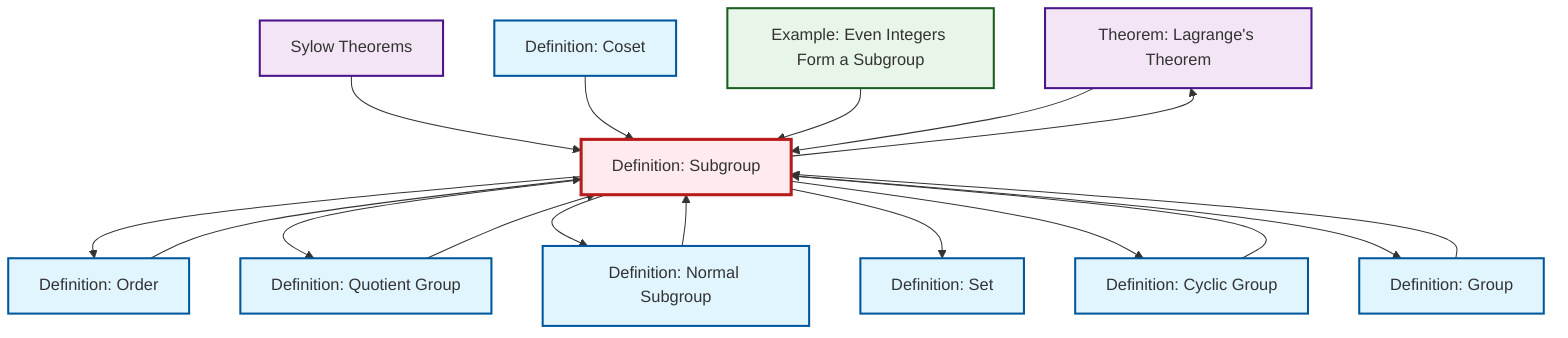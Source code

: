 graph TD
    classDef definition fill:#e1f5fe,stroke:#01579b,stroke-width:2px
    classDef theorem fill:#f3e5f5,stroke:#4a148c,stroke-width:2px
    classDef axiom fill:#fff3e0,stroke:#e65100,stroke-width:2px
    classDef example fill:#e8f5e9,stroke:#1b5e20,stroke-width:2px
    classDef current fill:#ffebee,stroke:#b71c1c,stroke-width:3px
    thm-lagrange["Theorem: Lagrange's Theorem"]:::theorem
    def-order["Definition: Order"]:::definition
    def-cyclic-group["Definition: Cyclic Group"]:::definition
    ex-even-integers-subgroup["Example: Even Integers Form a Subgroup"]:::example
    thm-sylow["Sylow Theorems"]:::theorem
    def-set["Definition: Set"]:::definition
    def-coset["Definition: Coset"]:::definition
    def-normal-subgroup["Definition: Normal Subgroup"]:::definition
    def-quotient-group["Definition: Quotient Group"]:::definition
    def-subgroup["Definition: Subgroup"]:::definition
    def-group["Definition: Group"]:::definition
    thm-sylow --> def-subgroup
    def-subgroup --> def-order
    def-quotient-group --> def-subgroup
    def-subgroup --> def-quotient-group
    def-group --> def-subgroup
    def-subgroup --> def-normal-subgroup
    def-coset --> def-subgroup
    def-subgroup --> def-set
    def-subgroup --> def-cyclic-group
    ex-even-integers-subgroup --> def-subgroup
    def-order --> def-subgroup
    thm-lagrange --> def-subgroup
    def-cyclic-group --> def-subgroup
    def-normal-subgroup --> def-subgroup
    def-subgroup --> def-group
    def-subgroup --> thm-lagrange
    class def-subgroup current